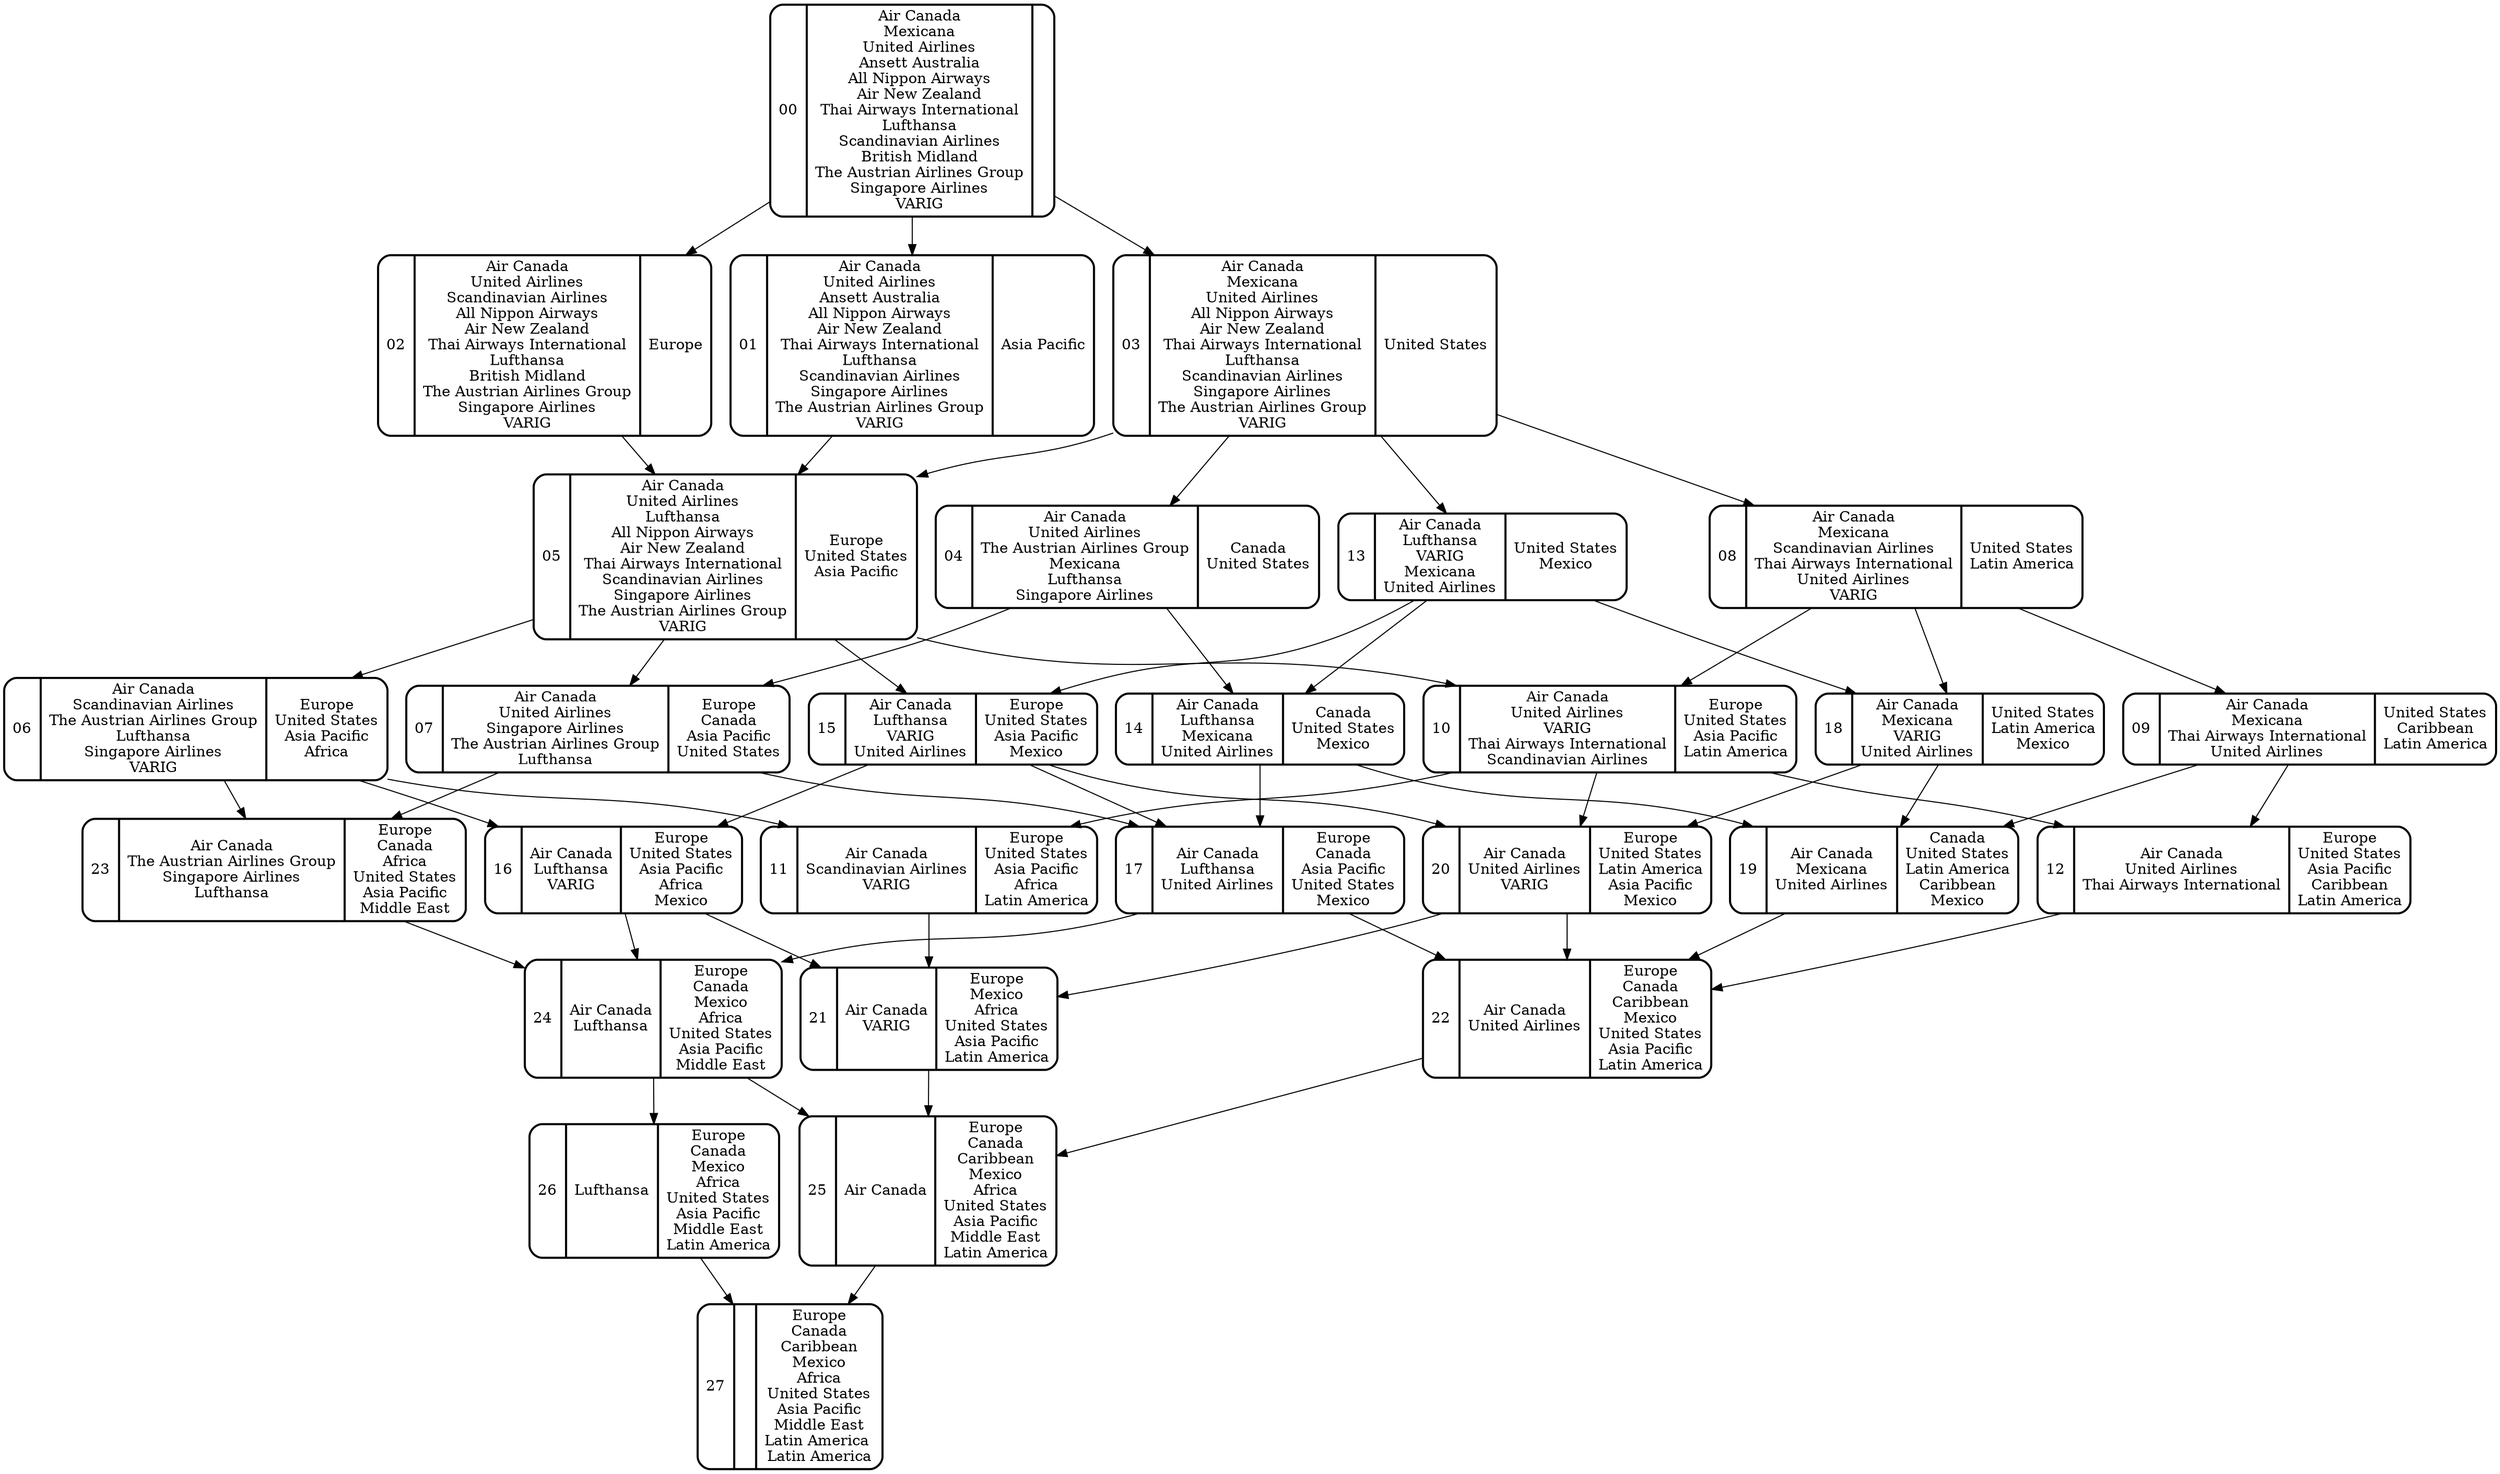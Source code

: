 digraph lattice {
node0 [color=black, shape=Mrecord, style=bold,label="00|Air Canada\nMexicana\nUnited Airlines\nAnsett Australia\nAll Nippon Airways\nAir New Zealand\nThai Airways International\nLufthansa\nScandinavian Airlines\nBritish Midland\nThe Austrian Airlines Group\nSingapore Airlines\nVARIG|"]
node1 [color=black, shape=Mrecord, style=bold,label="01|Air Canada\nUnited Airlines\nAnsett Australia\nAll Nippon Airways\nAir New Zealand\nThai Airways International\nLufthansa\nScandinavian Airlines\nSingapore Airlines\nThe Austrian Airlines Group\nVARIG|Asia Pacific"]
node2 [color=black, shape=Mrecord, style=bold,label="02|Air Canada\nUnited Airlines\nScandinavian Airlines\nAll Nippon Airways\nAir New Zealand\nThai Airways International\nLufthansa\nBritish Midland\nThe Austrian Airlines Group\nSingapore Airlines\nVARIG|Europe"]
node3 [color=black, shape=Mrecord, style=bold,label="03|Air Canada\nMexicana\nUnited Airlines\nAll Nippon Airways\nAir New Zealand\nThai Airways International\nLufthansa\nScandinavian Airlines\nSingapore Airlines\nThe Austrian Airlines Group\nVARIG|United States"]
node4 [color=black, shape=Mrecord, style=bold,label="04|Air Canada\nUnited Airlines\nThe Austrian Airlines Group\nMexicana\nLufthansa\nSingapore Airlines|Canada\nUnited States"]
node5 [color=black, shape=Mrecord, style=bold,label="05|Air Canada\nUnited Airlines\nLufthansa\nAll Nippon Airways\nAir New Zealand\nThai Airways International\nScandinavian Airlines\nSingapore Airlines\nThe Austrian Airlines Group\nVARIG|Europe\nUnited States\nAsia Pacific"]
node6 [color=black, shape=Mrecord, style=bold,label="06|Air Canada\nScandinavian Airlines\nThe Austrian Airlines Group\nLufthansa\nSingapore Airlines\nVARIG|Europe\nUnited States\nAsia Pacific\nAfrica"]
node7 [color=black, shape=Mrecord, style=bold,label="07|Air Canada\nUnited Airlines\nSingapore Airlines\nThe Austrian Airlines Group\nLufthansa|Europe\nCanada\nAsia Pacific\nUnited States"]
node8 [color=black, shape=Mrecord, style=bold,label="08|Air Canada\nMexicana\nScandinavian Airlines\nThai Airways International\nUnited Airlines\nVARIG|United States\nLatin America"]
node9 [color=black, shape=Mrecord, style=bold,label="09|Air Canada\nMexicana\nThai Airways International\nUnited Airlines|United States\nCaribbean\nLatin America"]
node10 [color=black, shape=Mrecord, style=bold,label="10|Air Canada\nUnited Airlines\nVARIG\nThai Airways International\nScandinavian Airlines|Europe\nUnited States\nAsia Pacific\nLatin America"]
node11 [color=black, shape=Mrecord, style=bold,label="11|Air Canada\nScandinavian Airlines\nVARIG|Europe\nUnited States\nAsia Pacific\nAfrica\nLatin America"]
node12 [color=black, shape=Mrecord, style=bold,label="12|Air Canada\nUnited Airlines\nThai Airways International|Europe\nUnited States\nAsia Pacific\nCaribbean\nLatin America"]
node13 [color=black, shape=Mrecord, style=bold,label="13|Air Canada\nLufthansa\nVARIG\nMexicana\nUnited Airlines|United States\nMexico"]
node14 [color=black, shape=Mrecord, style=bold,label="14|Air Canada\nLufthansa\nMexicana\nUnited Airlines|Canada\nUnited States\nMexico"]
node15 [color=black, shape=Mrecord, style=bold,label="15|Air Canada\nLufthansa\nVARIG\nUnited Airlines|Europe\nUnited States\nAsia Pacific\nMexico"]
node16 [color=black, shape=Mrecord, style=bold,label="16|Air Canada\nLufthansa\nVARIG|Europe\nUnited States\nAsia Pacific\nAfrica\nMexico"]
node17 [color=black, shape=Mrecord, style=bold,label="17|Air Canada\nLufthansa\nUnited Airlines|Europe\nCanada\nAsia Pacific\nUnited States\nMexico"]
node18 [color=black, shape=Mrecord, style=bold,label="18|Air Canada\nMexicana\nVARIG\nUnited Airlines|United States\nLatin America\nMexico"]
node19 [color=black, shape=Mrecord, style=bold,label="19|Air Canada\nMexicana\nUnited Airlines|Canada\nUnited States\nLatin America\nCaribbean\nMexico"]
node20 [color=black, shape=Mrecord, style=bold,label="20|Air Canada\nUnited Airlines\nVARIG|Europe\nUnited States\nLatin America\nAsia Pacific\nMexico"]
node21 [color=black, shape=Mrecord, style=bold,label="21|Air Canada\nVARIG|Europe\nMexico\nAfrica\nUnited States\nAsia Pacific\nLatin America"]
node22 [color=black, shape=Mrecord, style=bold,label="22|Air Canada\nUnited Airlines|Europe\nCanada\nCaribbean\nMexico\nUnited States\nAsia Pacific\nLatin America"]
node23 [color=black, shape=Mrecord, style=bold,label="23|Air Canada\nThe Austrian Airlines Group\nSingapore Airlines\nLufthansa|Europe\nCanada\nAfrica\nUnited States\nAsia Pacific\nMiddle East"]
node24 [color=black, shape=Mrecord, style=bold,label="24|Air Canada\nLufthansa|Europe\nCanada\nMexico\nAfrica\nUnited States\nAsia Pacific\nMiddle East"]
node25 [color=black, shape=Mrecord, style=bold,label="25|Air Canada|Europe\nCanada\nCaribbean\nMexico\nAfrica\nUnited States\nAsia Pacific\nMiddle East\nLatin America"]
node26 [color=black, shape=Mrecord, style=bold,label="26|Lufthansa|Europe\nCanada\nMexico\nAfrica\nUnited States\nAsia Pacific\nMiddle East\nLatin America "]
node27 [color=black, shape=Mrecord, style=bold,label="27||Europe\nCanada\nCaribbean\nMexico\nAfrica\nUnited States\nAsia Pacific\nMiddle East\nLatin America \nLatin America"]
node0 -> node1 [color=black]
node0 -> node2 [color=black]
node0 -> node3 [color=black]
node1 -> node5 [color=black]
node2 -> node5 [color=black]
node3 -> node4 [color=black]
node3 -> node5 [color=black]
node3 -> node8 [color=black]
node3 -> node13 [color=black]
node4 -> node7 [color=black]
node4 -> node14 [color=black]
node5 -> node6 [color=black]
node5 -> node7 [color=black]
node5 -> node10 [color=black]
node5 -> node15 [color=black]
node6 -> node11 [color=black]
node6 -> node16 [color=black]
node6 -> node23 [color=black]
node7 -> node17 [color=black]
node7 -> node23 [color=black]
node8 -> node9 [color=black]
node8 -> node10 [color=black]
node8 -> node18 [color=black]
node9 -> node12 [color=black]
node9 -> node19 [color=black]
node10 -> node11 [color=black]
node10 -> node12 [color=black]
node10 -> node20 [color=black]
node11 -> node21 [color=black]
node12 -> node22 [color=black]
node13 -> node14 [color=black]
node13 -> node15 [color=black]
node13 -> node18 [color=black]
node14 -> node17 [color=black]
node14 -> node19 [color=black]
node15 -> node16 [color=black]
node15 -> node17 [color=black]
node15 -> node20 [color=black]
node16 -> node21 [color=black]
node16 -> node24 [color=black]
node17 -> node22 [color=black]
node17 -> node24 [color=black]
node18 -> node19 [color=black]
node18 -> node20 [color=black]
node19 -> node22 [color=black]
node20 -> node21 [color=black]
node20 -> node22 [color=black]
node21 -> node25 [color=black]
node22 -> node25 [color=black]
node23 -> node24 [color=black]
node24 -> node25 [color=black]
node24 -> node26 [color=black]
node25 -> node27 [color=black]
node26 -> node27 [color=black]
}
